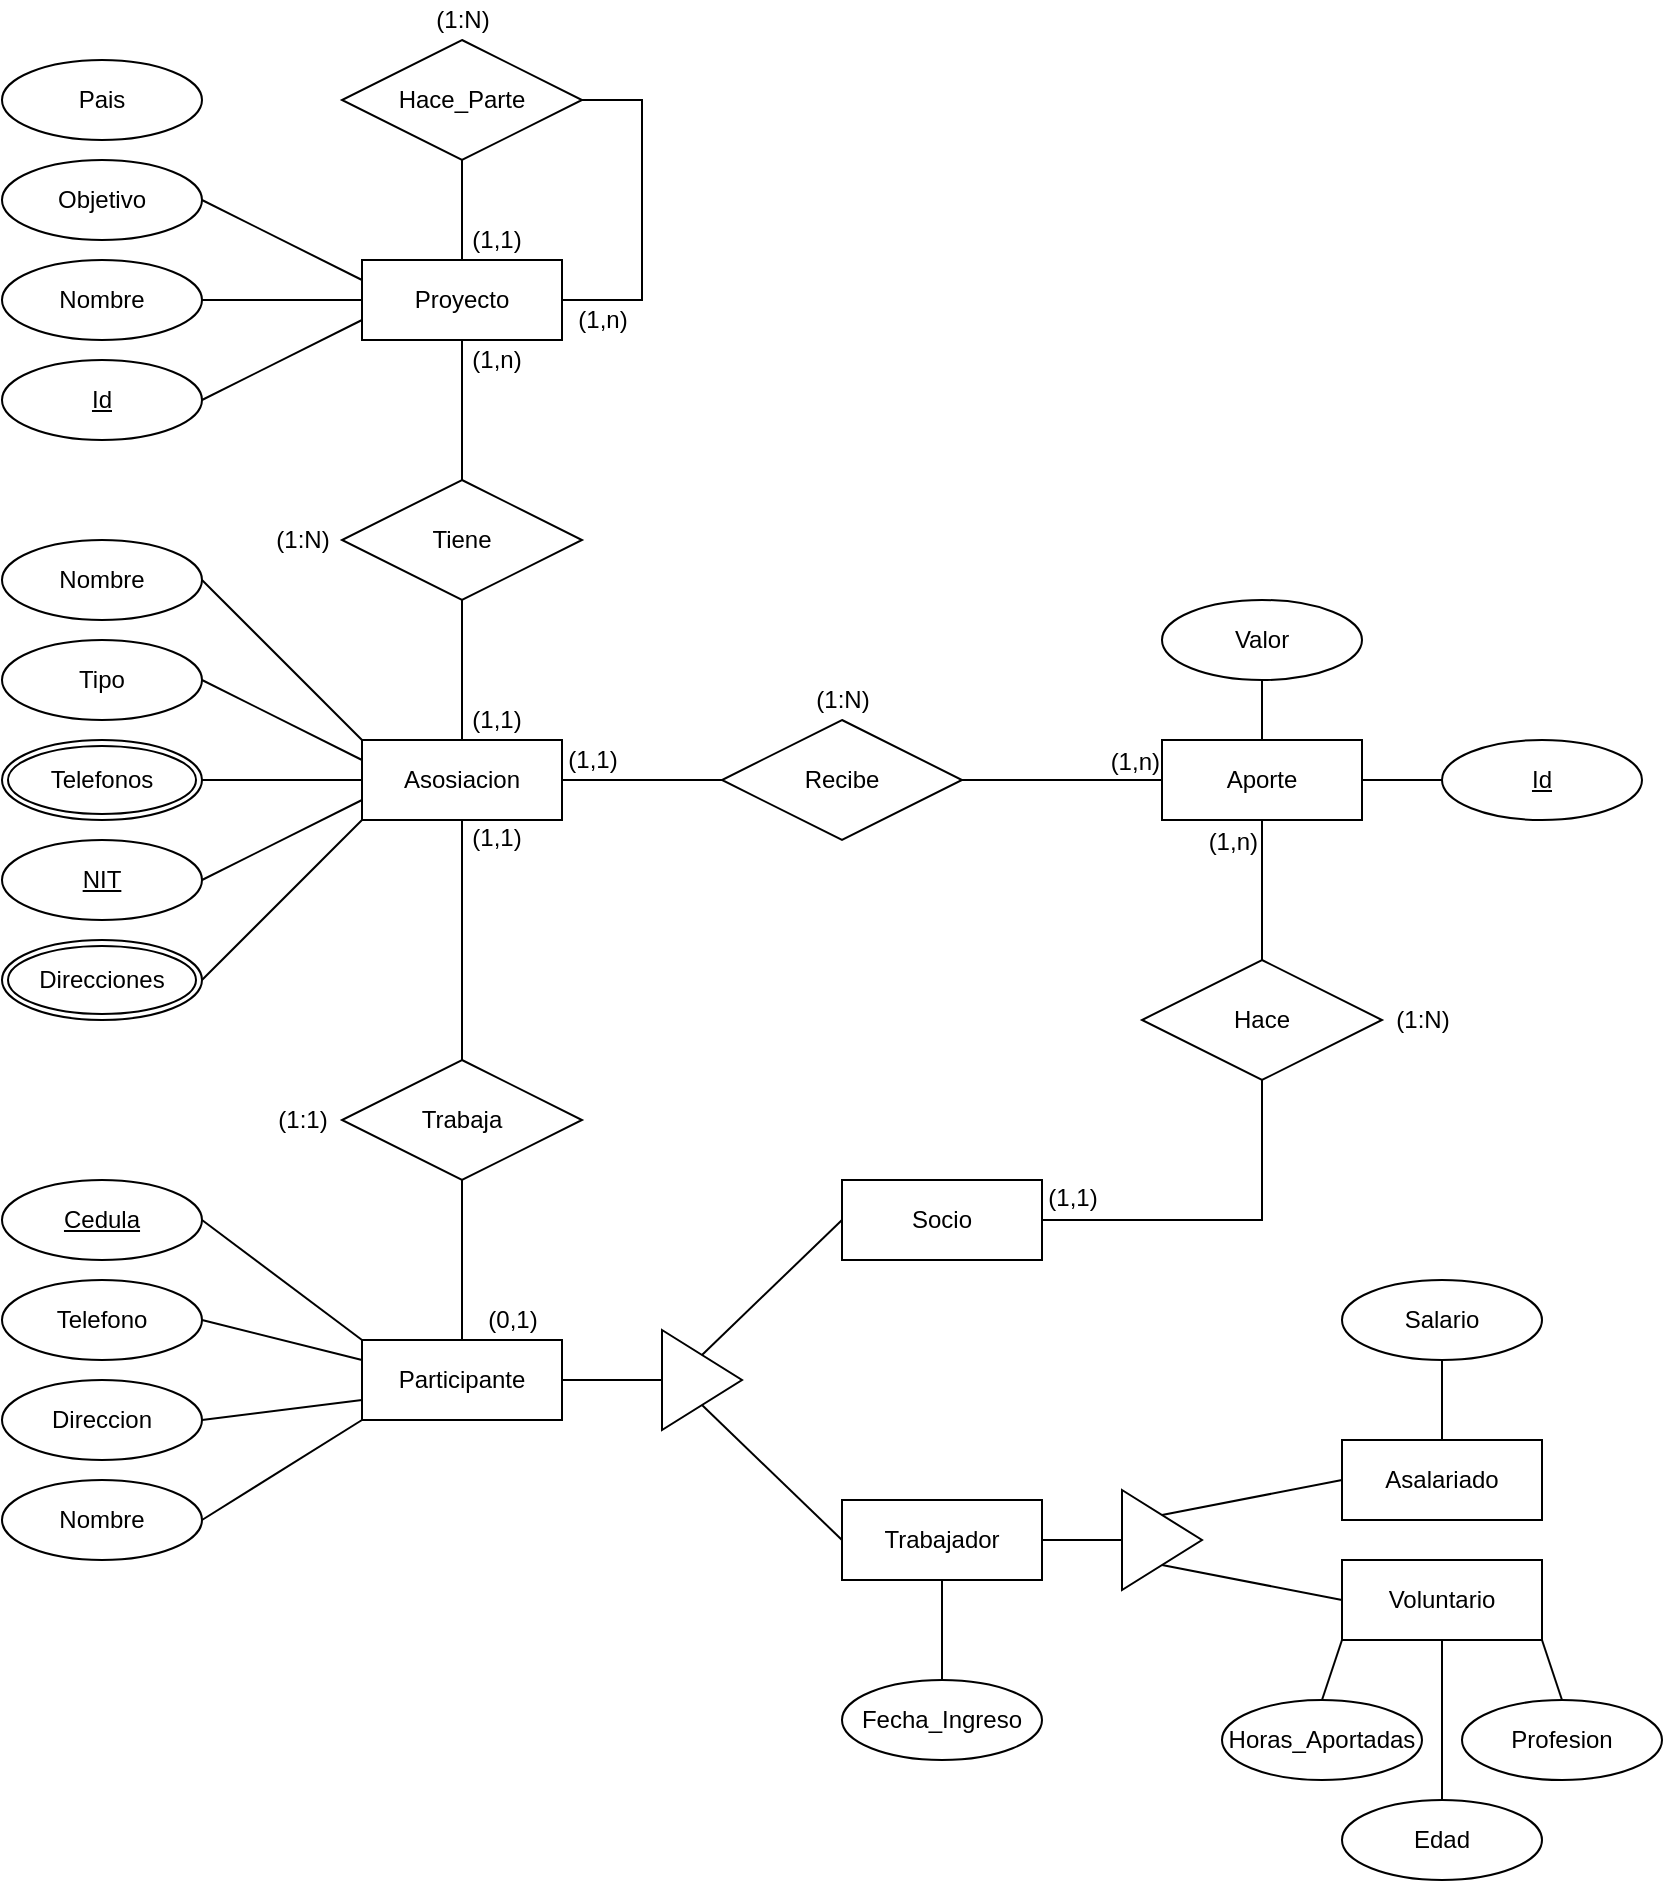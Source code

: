 <mxfile version="13.9.8" type="device"><diagram id="R2lEEEUBdFMjLlhIrx00" name="Page-1"><mxGraphModel dx="1422" dy="738" grid="1" gridSize="10" guides="1" tooltips="1" connect="1" arrows="1" fold="1" page="1" pageScale="1" pageWidth="850" pageHeight="1100" math="0" shadow="0" extFonts="Permanent Marker^https://fonts.googleapis.com/css?family=Permanent+Marker"><root><mxCell id="0"/><mxCell id="1" parent="0"/><mxCell id="qi_fuJD4dfUELut1Vrc5-17" style="rounded=0;orthogonalLoop=1;jettySize=auto;html=1;exitX=0;exitY=0;exitDx=0;exitDy=0;entryX=1;entryY=0.5;entryDx=0;entryDy=0;endArrow=none;endFill=0;elbow=vertical;" edge="1" parent="1" source="qi_fuJD4dfUELut1Vrc5-1" target="qi_fuJD4dfUELut1Vrc5-2"><mxGeometry relative="1" as="geometry"/></mxCell><mxCell id="qi_fuJD4dfUELut1Vrc5-18" style="rounded=0;orthogonalLoop=1;jettySize=auto;html=1;exitX=0;exitY=0.25;exitDx=0;exitDy=0;endArrow=none;endFill=0;elbow=vertical;entryX=1;entryY=0.5;entryDx=0;entryDy=0;" edge="1" parent="1" source="qi_fuJD4dfUELut1Vrc5-1" target="qi_fuJD4dfUELut1Vrc5-10"><mxGeometry relative="1" as="geometry"/></mxCell><mxCell id="qi_fuJD4dfUELut1Vrc5-19" style="rounded=0;orthogonalLoop=1;jettySize=auto;html=1;exitX=0;exitY=0.75;exitDx=0;exitDy=0;entryX=1;entryY=0.5;entryDx=0;entryDy=0;endArrow=none;endFill=0;elbow=vertical;" edge="1" parent="1" source="qi_fuJD4dfUELut1Vrc5-1" target="qi_fuJD4dfUELut1Vrc5-3"><mxGeometry relative="1" as="geometry"/></mxCell><mxCell id="qi_fuJD4dfUELut1Vrc5-27" style="rounded=0;orthogonalLoop=1;jettySize=auto;html=1;exitX=0;exitY=1;exitDx=0;exitDy=0;entryX=1;entryY=0.5;entryDx=0;entryDy=0;endArrow=none;endFill=0;elbow=vertical;" edge="1" parent="1" source="qi_fuJD4dfUELut1Vrc5-1" target="qi_fuJD4dfUELut1Vrc5-26"><mxGeometry relative="1" as="geometry"/></mxCell><mxCell id="qi_fuJD4dfUELut1Vrc5-28" style="rounded=0;orthogonalLoop=1;jettySize=auto;html=1;exitX=0;exitY=0.5;exitDx=0;exitDy=0;entryX=1;entryY=0.5;entryDx=0;entryDy=0;endArrow=none;endFill=0;elbow=vertical;" edge="1" parent="1" source="qi_fuJD4dfUELut1Vrc5-1" target="qi_fuJD4dfUELut1Vrc5-25"><mxGeometry relative="1" as="geometry"/></mxCell><mxCell id="qi_fuJD4dfUELut1Vrc5-104" style="edgeStyle=none;rounded=0;orthogonalLoop=1;jettySize=auto;html=1;entryX=0.5;entryY=1;entryDx=0;entryDy=0;endArrow=none;endFill=0;" edge="1" parent="1" source="qi_fuJD4dfUELut1Vrc5-1" target="qi_fuJD4dfUELut1Vrc5-103"><mxGeometry relative="1" as="geometry"/></mxCell><mxCell id="qi_fuJD4dfUELut1Vrc5-1" value="Asosiacion" style="whiteSpace=wrap;html=1;align=center;" vertex="1" parent="1"><mxGeometry x="190" y="400" width="100" height="40" as="geometry"/></mxCell><mxCell id="qi_fuJD4dfUELut1Vrc5-2" value="Nombre" style="ellipse;whiteSpace=wrap;html=1;align=center;" vertex="1" parent="1"><mxGeometry x="10" y="300" width="100" height="40" as="geometry"/></mxCell><mxCell id="qi_fuJD4dfUELut1Vrc5-3" value="NIT" style="ellipse;whiteSpace=wrap;html=1;align=center;fontStyle=4;" vertex="1" parent="1"><mxGeometry x="10" y="450" width="100" height="40" as="geometry"/></mxCell><mxCell id="qi_fuJD4dfUELut1Vrc5-10" value="Tipo" style="ellipse;whiteSpace=wrap;html=1;align=center;" vertex="1" parent="1"><mxGeometry x="10" y="350" width="100" height="40" as="geometry"/></mxCell><mxCell id="qi_fuJD4dfUELut1Vrc5-96" style="edgeStyle=none;rounded=0;orthogonalLoop=1;jettySize=auto;html=1;exitX=1;exitY=0.5;exitDx=0;exitDy=0;entryX=0;entryY=0.5;entryDx=0;entryDy=0;endArrow=none;endFill=0;" edge="1" parent="1" source="qi_fuJD4dfUELut1Vrc5-20" target="qi_fuJD4dfUELut1Vrc5-41"><mxGeometry relative="1" as="geometry"><mxPoint x="540" y="420" as="sourcePoint"/></mxGeometry></mxCell><mxCell id="qi_fuJD4dfUELut1Vrc5-20" value="Recibe" style="shape=rhombus;perimeter=rhombusPerimeter;whiteSpace=wrap;html=1;align=center;" vertex="1" parent="1"><mxGeometry x="370" y="390" width="120" height="60" as="geometry"/></mxCell><mxCell id="qi_fuJD4dfUELut1Vrc5-148" style="edgeStyle=none;rounded=0;orthogonalLoop=1;jettySize=auto;html=1;exitX=1;exitY=0.5;exitDx=0;exitDy=0;entryX=0.5;entryY=1;entryDx=0;entryDy=0;endArrow=none;endFill=0;" edge="1" parent="1" source="qi_fuJD4dfUELut1Vrc5-21" target="qi_fuJD4dfUELut1Vrc5-144"><mxGeometry relative="1" as="geometry"><Array as="points"><mxPoint x="640" y="640"/></Array></mxGeometry></mxCell><mxCell id="qi_fuJD4dfUELut1Vrc5-21" value="Socio" style="whiteSpace=wrap;html=1;align=center;" vertex="1" parent="1"><mxGeometry x="430" y="620" width="100" height="40" as="geometry"/></mxCell><mxCell id="qi_fuJD4dfUELut1Vrc5-23" value="" style="endArrow=none;html=1;rounded=0;exitX=1;exitY=0.5;exitDx=0;exitDy=0;entryX=0;entryY=0.5;entryDx=0;entryDy=0;" edge="1" parent="1" source="qi_fuJD4dfUELut1Vrc5-1" target="qi_fuJD4dfUELut1Vrc5-20"><mxGeometry relative="1" as="geometry"><mxPoint x="230" y="540" as="sourcePoint"/><mxPoint x="390" y="540" as="targetPoint"/></mxGeometry></mxCell><mxCell id="qi_fuJD4dfUELut1Vrc5-25" value="Telefonos" style="ellipse;shape=doubleEllipse;margin=3;whiteSpace=wrap;html=1;align=center;" vertex="1" parent="1"><mxGeometry x="10" y="400" width="100" height="40" as="geometry"/></mxCell><mxCell id="qi_fuJD4dfUELut1Vrc5-26" value="Direcciones" style="ellipse;shape=doubleEllipse;margin=3;whiteSpace=wrap;html=1;align=center;" vertex="1" parent="1"><mxGeometry x="10" y="500" width="100" height="40" as="geometry"/></mxCell><mxCell id="qi_fuJD4dfUELut1Vrc5-120" style="edgeStyle=none;rounded=0;orthogonalLoop=1;jettySize=auto;html=1;exitX=0.5;exitY=0;exitDx=0;exitDy=0;entryX=0.5;entryY=1;entryDx=0;entryDy=0;endArrow=none;endFill=0;" edge="1" parent="1" source="qi_fuJD4dfUELut1Vrc5-41" target="qi_fuJD4dfUELut1Vrc5-116"><mxGeometry relative="1" as="geometry"/></mxCell><mxCell id="qi_fuJD4dfUELut1Vrc5-121" style="edgeStyle=none;rounded=0;orthogonalLoop=1;jettySize=auto;html=1;exitX=1;exitY=0.5;exitDx=0;exitDy=0;entryX=0;entryY=0.5;entryDx=0;entryDy=0;endArrow=none;endFill=0;" edge="1" parent="1" source="qi_fuJD4dfUELut1Vrc5-41" target="qi_fuJD4dfUELut1Vrc5-117"><mxGeometry relative="1" as="geometry"/></mxCell><mxCell id="qi_fuJD4dfUELut1Vrc5-41" value="Aporte" style="whiteSpace=wrap;html=1;align=center;" vertex="1" parent="1"><mxGeometry x="590" y="400" width="100" height="40" as="geometry"/></mxCell><mxCell id="qi_fuJD4dfUELut1Vrc5-52" value="(1,1)" style="text;html=1;align=center;verticalAlign=middle;resizable=0;points=[];autosize=1;" vertex="1" parent="1"><mxGeometry x="285" y="400" width="40" height="20" as="geometry"/></mxCell><mxCell id="qi_fuJD4dfUELut1Vrc5-64" style="edgeStyle=none;rounded=0;orthogonalLoop=1;jettySize=auto;html=1;exitX=0;exitY=0;exitDx=0;exitDy=0;entryX=1;entryY=0.5;entryDx=0;entryDy=0;endArrow=none;endFill=0;" edge="1" parent="1" source="qi_fuJD4dfUELut1Vrc5-54" target="qi_fuJD4dfUELut1Vrc5-61"><mxGeometry relative="1" as="geometry"/></mxCell><mxCell id="qi_fuJD4dfUELut1Vrc5-65" style="edgeStyle=none;rounded=0;orthogonalLoop=1;jettySize=auto;html=1;exitX=0;exitY=0.25;exitDx=0;exitDy=0;entryX=1;entryY=0.5;entryDx=0;entryDy=0;endArrow=none;endFill=0;" edge="1" parent="1" source="qi_fuJD4dfUELut1Vrc5-54" target="qi_fuJD4dfUELut1Vrc5-60"><mxGeometry relative="1" as="geometry"/></mxCell><mxCell id="qi_fuJD4dfUELut1Vrc5-67" style="edgeStyle=none;rounded=0;orthogonalLoop=1;jettySize=auto;html=1;exitX=0;exitY=0.75;exitDx=0;exitDy=0;entryX=1;entryY=0.5;entryDx=0;entryDy=0;endArrow=none;endFill=0;" edge="1" parent="1" source="qi_fuJD4dfUELut1Vrc5-54" target="qi_fuJD4dfUELut1Vrc5-58"><mxGeometry relative="1" as="geometry"/></mxCell><mxCell id="qi_fuJD4dfUELut1Vrc5-68" style="edgeStyle=none;rounded=0;orthogonalLoop=1;jettySize=auto;html=1;exitX=0;exitY=1;exitDx=0;exitDy=0;entryX=1;entryY=0.5;entryDx=0;entryDy=0;endArrow=none;endFill=0;" edge="1" parent="1" source="qi_fuJD4dfUELut1Vrc5-54" target="qi_fuJD4dfUELut1Vrc5-57"><mxGeometry relative="1" as="geometry"/></mxCell><mxCell id="qi_fuJD4dfUELut1Vrc5-70" style="edgeStyle=none;rounded=0;orthogonalLoop=1;jettySize=auto;html=1;exitX=1;exitY=0.5;exitDx=0;exitDy=0;entryX=0;entryY=0.5;entryDx=0;entryDy=0;endArrow=none;endFill=0;" edge="1" parent="1" source="qi_fuJD4dfUELut1Vrc5-54" target="qi_fuJD4dfUELut1Vrc5-139"><mxGeometry relative="1" as="geometry"><mxPoint x="340" y="720" as="targetPoint"/></mxGeometry></mxCell><mxCell id="qi_fuJD4dfUELut1Vrc5-87" style="edgeStyle=none;rounded=0;orthogonalLoop=1;jettySize=auto;html=1;exitX=0.5;exitY=0;exitDx=0;exitDy=0;entryX=0.5;entryY=1;entryDx=0;entryDy=0;endArrow=none;endFill=0;" edge="1" parent="1" source="qi_fuJD4dfUELut1Vrc5-54" target="qi_fuJD4dfUELut1Vrc5-55"><mxGeometry relative="1" as="geometry"/></mxCell><mxCell id="qi_fuJD4dfUELut1Vrc5-54" value="Participante" style="whiteSpace=wrap;html=1;align=center;" vertex="1" parent="1"><mxGeometry x="190" y="700" width="100" height="40" as="geometry"/></mxCell><mxCell id="qi_fuJD4dfUELut1Vrc5-89" style="edgeStyle=none;rounded=0;orthogonalLoop=1;jettySize=auto;html=1;exitX=0.5;exitY=0;exitDx=0;exitDy=0;entryX=0.5;entryY=1;entryDx=0;entryDy=0;endArrow=none;endFill=0;" edge="1" parent="1" source="qi_fuJD4dfUELut1Vrc5-55" target="qi_fuJD4dfUELut1Vrc5-1"><mxGeometry relative="1" as="geometry"/></mxCell><mxCell id="qi_fuJD4dfUELut1Vrc5-55" value="Trabaja" style="shape=rhombus;perimeter=rhombusPerimeter;whiteSpace=wrap;html=1;align=center;" vertex="1" parent="1"><mxGeometry x="180" y="560" width="120" height="60" as="geometry"/></mxCell><mxCell id="qi_fuJD4dfUELut1Vrc5-57" value="Nombre" style="ellipse;whiteSpace=wrap;html=1;align=center;" vertex="1" parent="1"><mxGeometry x="10" y="770" width="100" height="40" as="geometry"/></mxCell><mxCell id="qi_fuJD4dfUELut1Vrc5-58" value="Direccion" style="ellipse;whiteSpace=wrap;html=1;align=center;" vertex="1" parent="1"><mxGeometry x="10" y="720" width="100" height="40" as="geometry"/></mxCell><mxCell id="qi_fuJD4dfUELut1Vrc5-60" value="Telefono" style="ellipse;whiteSpace=wrap;html=1;align=center;" vertex="1" parent="1"><mxGeometry x="10" y="670" width="100" height="40" as="geometry"/></mxCell><mxCell id="qi_fuJD4dfUELut1Vrc5-61" value="Cedula" style="ellipse;whiteSpace=wrap;html=1;align=center;fontStyle=4;" vertex="1" parent="1"><mxGeometry x="10" y="620" width="100" height="40" as="geometry"/></mxCell><mxCell id="qi_fuJD4dfUELut1Vrc5-133" style="edgeStyle=none;rounded=0;orthogonalLoop=1;jettySize=auto;html=1;exitX=0.5;exitY=1;exitDx=0;exitDy=0;entryX=0;entryY=0.5;entryDx=0;entryDy=0;endArrow=none;endFill=0;" edge="1" parent="1" source="qi_fuJD4dfUELut1Vrc5-139" target="qi_fuJD4dfUELut1Vrc5-132"><mxGeometry relative="1" as="geometry"><mxPoint x="374.142" y="734.142" as="sourcePoint"/></mxGeometry></mxCell><mxCell id="qi_fuJD4dfUELut1Vrc5-134" style="edgeStyle=none;rounded=0;orthogonalLoop=1;jettySize=auto;html=1;exitX=0.5;exitY=0;exitDx=0;exitDy=0;entryX=0;entryY=0.5;entryDx=0;entryDy=0;endArrow=none;endFill=0;" edge="1" parent="1" source="qi_fuJD4dfUELut1Vrc5-139" target="qi_fuJD4dfUELut1Vrc5-21"><mxGeometry relative="1" as="geometry"><mxPoint x="374.142" y="705.858" as="sourcePoint"/></mxGeometry></mxCell><mxCell id="qi_fuJD4dfUELut1Vrc5-80" style="edgeStyle=none;rounded=0;orthogonalLoop=1;jettySize=auto;html=1;exitX=0;exitY=1;exitDx=0;exitDy=0;entryX=0.5;entryY=0;entryDx=0;entryDy=0;endArrow=none;endFill=0;" edge="1" parent="1" source="qi_fuJD4dfUELut1Vrc5-71" target="qi_fuJD4dfUELut1Vrc5-75"><mxGeometry relative="1" as="geometry"/></mxCell><mxCell id="qi_fuJD4dfUELut1Vrc5-81" style="edgeStyle=none;rounded=0;orthogonalLoop=1;jettySize=auto;html=1;exitX=0.5;exitY=1;exitDx=0;exitDy=0;entryX=0.5;entryY=0;entryDx=0;entryDy=0;endArrow=none;endFill=0;" edge="1" parent="1" source="qi_fuJD4dfUELut1Vrc5-71" target="qi_fuJD4dfUELut1Vrc5-76"><mxGeometry relative="1" as="geometry"/></mxCell><mxCell id="qi_fuJD4dfUELut1Vrc5-83" style="edgeStyle=none;rounded=0;orthogonalLoop=1;jettySize=auto;html=1;exitX=1;exitY=1;exitDx=0;exitDy=0;entryX=0.5;entryY=0;entryDx=0;entryDy=0;endArrow=none;endFill=0;" edge="1" parent="1" source="qi_fuJD4dfUELut1Vrc5-71" target="qi_fuJD4dfUELut1Vrc5-74"><mxGeometry relative="1" as="geometry"/></mxCell><mxCell id="qi_fuJD4dfUELut1Vrc5-71" value="Voluntario" style="whiteSpace=wrap;html=1;align=center;" vertex="1" parent="1"><mxGeometry x="680" y="810" width="100" height="40" as="geometry"/></mxCell><mxCell id="qi_fuJD4dfUELut1Vrc5-86" style="edgeStyle=none;rounded=0;orthogonalLoop=1;jettySize=auto;html=1;exitX=0.5;exitY=0;exitDx=0;exitDy=0;entryX=0.5;entryY=1;entryDx=0;entryDy=0;endArrow=none;endFill=0;" edge="1" parent="1" source="qi_fuJD4dfUELut1Vrc5-72" target="qi_fuJD4dfUELut1Vrc5-85"><mxGeometry relative="1" as="geometry"/></mxCell><mxCell id="qi_fuJD4dfUELut1Vrc5-72" value="Asalariado" style="whiteSpace=wrap;html=1;align=center;" vertex="1" parent="1"><mxGeometry x="680" y="750" width="100" height="40" as="geometry"/></mxCell><mxCell id="qi_fuJD4dfUELut1Vrc5-74" value="Profesion" style="ellipse;whiteSpace=wrap;html=1;align=center;" vertex="1" parent="1"><mxGeometry x="740" y="880" width="100" height="40" as="geometry"/></mxCell><mxCell id="qi_fuJD4dfUELut1Vrc5-75" value="Horas_Aportadas" style="ellipse;whiteSpace=wrap;html=1;align=center;" vertex="1" parent="1"><mxGeometry x="620" y="880" width="100" height="40" as="geometry"/></mxCell><mxCell id="qi_fuJD4dfUELut1Vrc5-76" value="Edad" style="ellipse;whiteSpace=wrap;html=1;align=center;" vertex="1" parent="1"><mxGeometry x="680" y="930" width="100" height="40" as="geometry"/></mxCell><mxCell id="qi_fuJD4dfUELut1Vrc5-85" value="Salario" style="ellipse;whiteSpace=wrap;html=1;align=center;" vertex="1" parent="1"><mxGeometry x="680" y="670" width="100" height="40" as="geometry"/></mxCell><mxCell id="qi_fuJD4dfUELut1Vrc5-88" value="(0,1)" style="text;html=1;align=center;verticalAlign=middle;resizable=0;points=[];autosize=1;" vertex="1" parent="1"><mxGeometry x="245" y="680" width="40" height="20" as="geometry"/></mxCell><mxCell id="qi_fuJD4dfUELut1Vrc5-90" value="(1,1)" style="text;html=1;align=center;verticalAlign=middle;resizable=0;points=[];autosize=1;" vertex="1" parent="1"><mxGeometry x="237" y="439" width="40" height="20" as="geometry"/></mxCell><mxCell id="qi_fuJD4dfUELut1Vrc5-91" value="(1:1)" style="text;html=1;align=center;verticalAlign=middle;resizable=0;points=[];autosize=1;" vertex="1" parent="1"><mxGeometry x="140" y="580" width="40" height="20" as="geometry"/></mxCell><mxCell id="qi_fuJD4dfUELut1Vrc5-97" value="(1,n)" style="resizable=0;html=1;align=right;verticalAlign=bottom;" connectable="0" vertex="1" parent="1"><mxGeometry x="582" y="416" as="geometry"><mxPoint x="7" y="3" as="offset"/></mxGeometry></mxCell><mxCell id="qi_fuJD4dfUELut1Vrc5-112" style="edgeStyle=none;rounded=0;orthogonalLoop=1;jettySize=auto;html=1;exitX=0;exitY=0.25;exitDx=0;exitDy=0;entryX=1;entryY=0.5;entryDx=0;entryDy=0;endArrow=none;endFill=0;" edge="1" parent="1" source="qi_fuJD4dfUELut1Vrc5-101" target="qi_fuJD4dfUELut1Vrc5-109"><mxGeometry relative="1" as="geometry"/></mxCell><mxCell id="qi_fuJD4dfUELut1Vrc5-113" style="edgeStyle=none;rounded=0;orthogonalLoop=1;jettySize=auto;html=1;exitX=0;exitY=0.5;exitDx=0;exitDy=0;entryX=1;entryY=0.5;entryDx=0;entryDy=0;endArrow=none;endFill=0;" edge="1" parent="1" source="qi_fuJD4dfUELut1Vrc5-101" target="qi_fuJD4dfUELut1Vrc5-108"><mxGeometry relative="1" as="geometry"/></mxCell><mxCell id="qi_fuJD4dfUELut1Vrc5-114" style="edgeStyle=none;rounded=0;orthogonalLoop=1;jettySize=auto;html=1;exitX=0;exitY=0.75;exitDx=0;exitDy=0;entryX=1;entryY=0.5;entryDx=0;entryDy=0;endArrow=none;endFill=0;" edge="1" parent="1" source="qi_fuJD4dfUELut1Vrc5-101" target="qi_fuJD4dfUELut1Vrc5-111"><mxGeometry relative="1" as="geometry"/></mxCell><mxCell id="qi_fuJD4dfUELut1Vrc5-125" style="edgeStyle=none;rounded=0;orthogonalLoop=1;jettySize=auto;html=1;exitX=0.5;exitY=0;exitDx=0;exitDy=0;entryX=0.5;entryY=1;entryDx=0;entryDy=0;endArrow=none;endFill=0;" edge="1" parent="1" source="qi_fuJD4dfUELut1Vrc5-101" target="qi_fuJD4dfUELut1Vrc5-124"><mxGeometry relative="1" as="geometry"/></mxCell><mxCell id="qi_fuJD4dfUELut1Vrc5-101" value="Proyecto" style="whiteSpace=wrap;html=1;align=center;" vertex="1" parent="1"><mxGeometry x="190" y="160" width="100" height="40" as="geometry"/></mxCell><mxCell id="qi_fuJD4dfUELut1Vrc5-106" style="edgeStyle=none;rounded=0;orthogonalLoop=1;jettySize=auto;html=1;exitX=0.5;exitY=0;exitDx=0;exitDy=0;entryX=0.5;entryY=1;entryDx=0;entryDy=0;endArrow=none;endFill=0;" edge="1" parent="1" source="qi_fuJD4dfUELut1Vrc5-103" target="qi_fuJD4dfUELut1Vrc5-101"><mxGeometry relative="1" as="geometry"/></mxCell><mxCell id="qi_fuJD4dfUELut1Vrc5-103" value="Tiene" style="shape=rhombus;perimeter=rhombusPerimeter;whiteSpace=wrap;html=1;align=center;" vertex="1" parent="1"><mxGeometry x="180" y="270" width="120" height="60" as="geometry"/></mxCell><mxCell id="qi_fuJD4dfUELut1Vrc5-105" value="(1,1)" style="text;html=1;align=center;verticalAlign=middle;resizable=0;points=[];autosize=1;" vertex="1" parent="1"><mxGeometry x="237" y="380" width="40" height="20" as="geometry"/></mxCell><mxCell id="qi_fuJD4dfUELut1Vrc5-107" value="(1,n)" style="text;html=1;align=center;verticalAlign=middle;resizable=0;points=[];autosize=1;" vertex="1" parent="1"><mxGeometry x="237" y="200" width="40" height="20" as="geometry"/></mxCell><mxCell id="qi_fuJD4dfUELut1Vrc5-108" value="Nombre" style="ellipse;whiteSpace=wrap;html=1;align=center;" vertex="1" parent="1"><mxGeometry x="10" y="160" width="100" height="40" as="geometry"/></mxCell><mxCell id="qi_fuJD4dfUELut1Vrc5-109" value="Objetivo" style="ellipse;whiteSpace=wrap;html=1;align=center;" vertex="1" parent="1"><mxGeometry x="10" y="110" width="100" height="40" as="geometry"/></mxCell><mxCell id="qi_fuJD4dfUELut1Vrc5-111" value="Id" style="ellipse;whiteSpace=wrap;html=1;align=center;fontStyle=4;" vertex="1" parent="1"><mxGeometry x="10" y="210" width="100" height="40" as="geometry"/></mxCell><mxCell id="qi_fuJD4dfUELut1Vrc5-116" value="Valor" style="ellipse;whiteSpace=wrap;html=1;align=center;" vertex="1" parent="1"><mxGeometry x="590" y="330" width="100" height="40" as="geometry"/></mxCell><mxCell id="qi_fuJD4dfUELut1Vrc5-117" value="Id" style="ellipse;whiteSpace=wrap;html=1;align=center;fontStyle=4;" vertex="1" parent="1"><mxGeometry x="730" y="400" width="100" height="40" as="geometry"/></mxCell><mxCell id="qi_fuJD4dfUELut1Vrc5-126" style="edgeStyle=none;rounded=0;orthogonalLoop=1;jettySize=auto;html=1;exitX=1;exitY=0.5;exitDx=0;exitDy=0;entryX=1;entryY=0.5;entryDx=0;entryDy=0;endArrow=none;endFill=0;" edge="1" parent="1" source="qi_fuJD4dfUELut1Vrc5-124" target="qi_fuJD4dfUELut1Vrc5-101"><mxGeometry relative="1" as="geometry"><Array as="points"><mxPoint x="330" y="80"/><mxPoint x="330" y="180"/></Array></mxGeometry></mxCell><mxCell id="qi_fuJD4dfUELut1Vrc5-124" value="Hace_Parte" style="shape=rhombus;perimeter=rhombusPerimeter;whiteSpace=wrap;html=1;align=center;" vertex="1" parent="1"><mxGeometry x="180" y="50" width="120" height="60" as="geometry"/></mxCell><mxCell id="qi_fuJD4dfUELut1Vrc5-127" value="(1,1)" style="text;html=1;align=center;verticalAlign=middle;resizable=0;points=[];autosize=1;" vertex="1" parent="1"><mxGeometry x="237" y="140" width="40" height="20" as="geometry"/></mxCell><mxCell id="qi_fuJD4dfUELut1Vrc5-128" value="(1,n)" style="text;html=1;align=center;verticalAlign=middle;resizable=0;points=[];autosize=1;" vertex="1" parent="1"><mxGeometry x="290" y="180" width="40" height="20" as="geometry"/></mxCell><mxCell id="qi_fuJD4dfUELut1Vrc5-129" value="(1:N)" style="text;html=1;align=center;verticalAlign=middle;resizable=0;points=[];autosize=1;" vertex="1" parent="1"><mxGeometry x="220" y="30" width="40" height="20" as="geometry"/></mxCell><mxCell id="qi_fuJD4dfUELut1Vrc5-130" value="(1:N)" style="text;html=1;align=center;verticalAlign=middle;resizable=0;points=[];autosize=1;" vertex="1" parent="1"><mxGeometry x="140" y="290" width="40" height="20" as="geometry"/></mxCell><mxCell id="qi_fuJD4dfUELut1Vrc5-136" style="edgeStyle=none;rounded=0;orthogonalLoop=1;jettySize=auto;html=1;exitX=0.5;exitY=1;exitDx=0;exitDy=0;entryX=0.5;entryY=0;entryDx=0;entryDy=0;endArrow=none;endFill=0;" edge="1" parent="1" source="qi_fuJD4dfUELut1Vrc5-132" target="qi_fuJD4dfUELut1Vrc5-135"><mxGeometry relative="1" as="geometry"/></mxCell><mxCell id="qi_fuJD4dfUELut1Vrc5-141" style="edgeStyle=none;rounded=0;orthogonalLoop=1;jettySize=auto;html=1;exitX=1;exitY=0.5;exitDx=0;exitDy=0;entryX=0;entryY=0.5;entryDx=0;entryDy=0;endArrow=none;endFill=0;" edge="1" parent="1" source="qi_fuJD4dfUELut1Vrc5-132" target="qi_fuJD4dfUELut1Vrc5-140"><mxGeometry relative="1" as="geometry"/></mxCell><mxCell id="qi_fuJD4dfUELut1Vrc5-132" value="Trabajador" style="whiteSpace=wrap;html=1;align=center;" vertex="1" parent="1"><mxGeometry x="430" y="780" width="100" height="40" as="geometry"/></mxCell><mxCell id="qi_fuJD4dfUELut1Vrc5-135" value="Fecha_Ingreso" style="ellipse;whiteSpace=wrap;html=1;align=center;" vertex="1" parent="1"><mxGeometry x="430" y="870" width="100" height="40" as="geometry"/></mxCell><mxCell id="qi_fuJD4dfUELut1Vrc5-139" value="" style="triangle;whiteSpace=wrap;html=1;" vertex="1" parent="1"><mxGeometry x="340" y="695" width="40" height="50" as="geometry"/></mxCell><mxCell id="qi_fuJD4dfUELut1Vrc5-142" style="edgeStyle=none;rounded=0;orthogonalLoop=1;jettySize=auto;html=1;exitX=0.5;exitY=0;exitDx=0;exitDy=0;entryX=0;entryY=0.5;entryDx=0;entryDy=0;endArrow=none;endFill=0;" edge="1" parent="1" source="qi_fuJD4dfUELut1Vrc5-140" target="qi_fuJD4dfUELut1Vrc5-72"><mxGeometry relative="1" as="geometry"/></mxCell><mxCell id="qi_fuJD4dfUELut1Vrc5-143" style="edgeStyle=none;rounded=0;orthogonalLoop=1;jettySize=auto;html=1;exitX=0.5;exitY=1;exitDx=0;exitDy=0;entryX=0;entryY=0.5;entryDx=0;entryDy=0;endArrow=none;endFill=0;" edge="1" parent="1" source="qi_fuJD4dfUELut1Vrc5-140" target="qi_fuJD4dfUELut1Vrc5-71"><mxGeometry relative="1" as="geometry"/></mxCell><mxCell id="qi_fuJD4dfUELut1Vrc5-140" value="" style="triangle;whiteSpace=wrap;html=1;" vertex="1" parent="1"><mxGeometry x="570" y="775" width="40" height="50" as="geometry"/></mxCell><mxCell id="qi_fuJD4dfUELut1Vrc5-151" style="edgeStyle=none;rounded=0;orthogonalLoop=1;jettySize=auto;html=1;exitX=0.5;exitY=0;exitDx=0;exitDy=0;entryX=0.5;entryY=1;entryDx=0;entryDy=0;endArrow=none;endFill=0;" edge="1" parent="1" source="qi_fuJD4dfUELut1Vrc5-144" target="qi_fuJD4dfUELut1Vrc5-41"><mxGeometry relative="1" as="geometry"/></mxCell><mxCell id="qi_fuJD4dfUELut1Vrc5-144" value="Hace" style="shape=rhombus;perimeter=rhombusPerimeter;whiteSpace=wrap;html=1;align=center;" vertex="1" parent="1"><mxGeometry x="580" y="510" width="120" height="60" as="geometry"/></mxCell><mxCell id="qi_fuJD4dfUELut1Vrc5-147" value="(1:N)" style="text;html=1;align=center;verticalAlign=middle;resizable=0;points=[];autosize=1;" vertex="1" parent="1"><mxGeometry x="410" y="370" width="40" height="20" as="geometry"/></mxCell><mxCell id="qi_fuJD4dfUELut1Vrc5-149" value="(1,1)" style="text;html=1;align=center;verticalAlign=middle;resizable=0;points=[];autosize=1;" vertex="1" parent="1"><mxGeometry x="525" y="619" width="40" height="20" as="geometry"/></mxCell><mxCell id="qi_fuJD4dfUELut1Vrc5-152" value="(1,n)" style="resizable=0;html=1;align=right;verticalAlign=bottom;" connectable="0" vertex="1" parent="1"><mxGeometry x="631" y="456" as="geometry"><mxPoint x="7" y="3" as="offset"/></mxGeometry></mxCell><mxCell id="qi_fuJD4dfUELut1Vrc5-153" value="(1:N)" style="text;html=1;align=center;verticalAlign=middle;resizable=0;points=[];autosize=1;" vertex="1" parent="1"><mxGeometry x="700" y="530" width="40" height="20" as="geometry"/></mxCell><mxCell id="qi_fuJD4dfUELut1Vrc5-154" value="Pais" style="ellipse;whiteSpace=wrap;html=1;align=center;" vertex="1" parent="1"><mxGeometry x="10" y="60" width="100" height="40" as="geometry"/></mxCell></root></mxGraphModel></diagram></mxfile>
